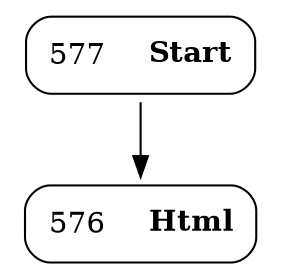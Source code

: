 digraph ast {
node [shape=none];
576 [label=<<TABLE border='1' cellspacing='0' cellpadding='10' style='rounded' ><TR><TD border='0'>576</TD><TD border='0'><B>Html</B></TD></TR></TABLE>>];
577 [label=<<TABLE border='1' cellspacing='0' cellpadding='10' style='rounded' ><TR><TD border='0'>577</TD><TD border='0'><B>Start</B></TD></TR></TABLE>>];
577 -> 576 [weight=2];
}
